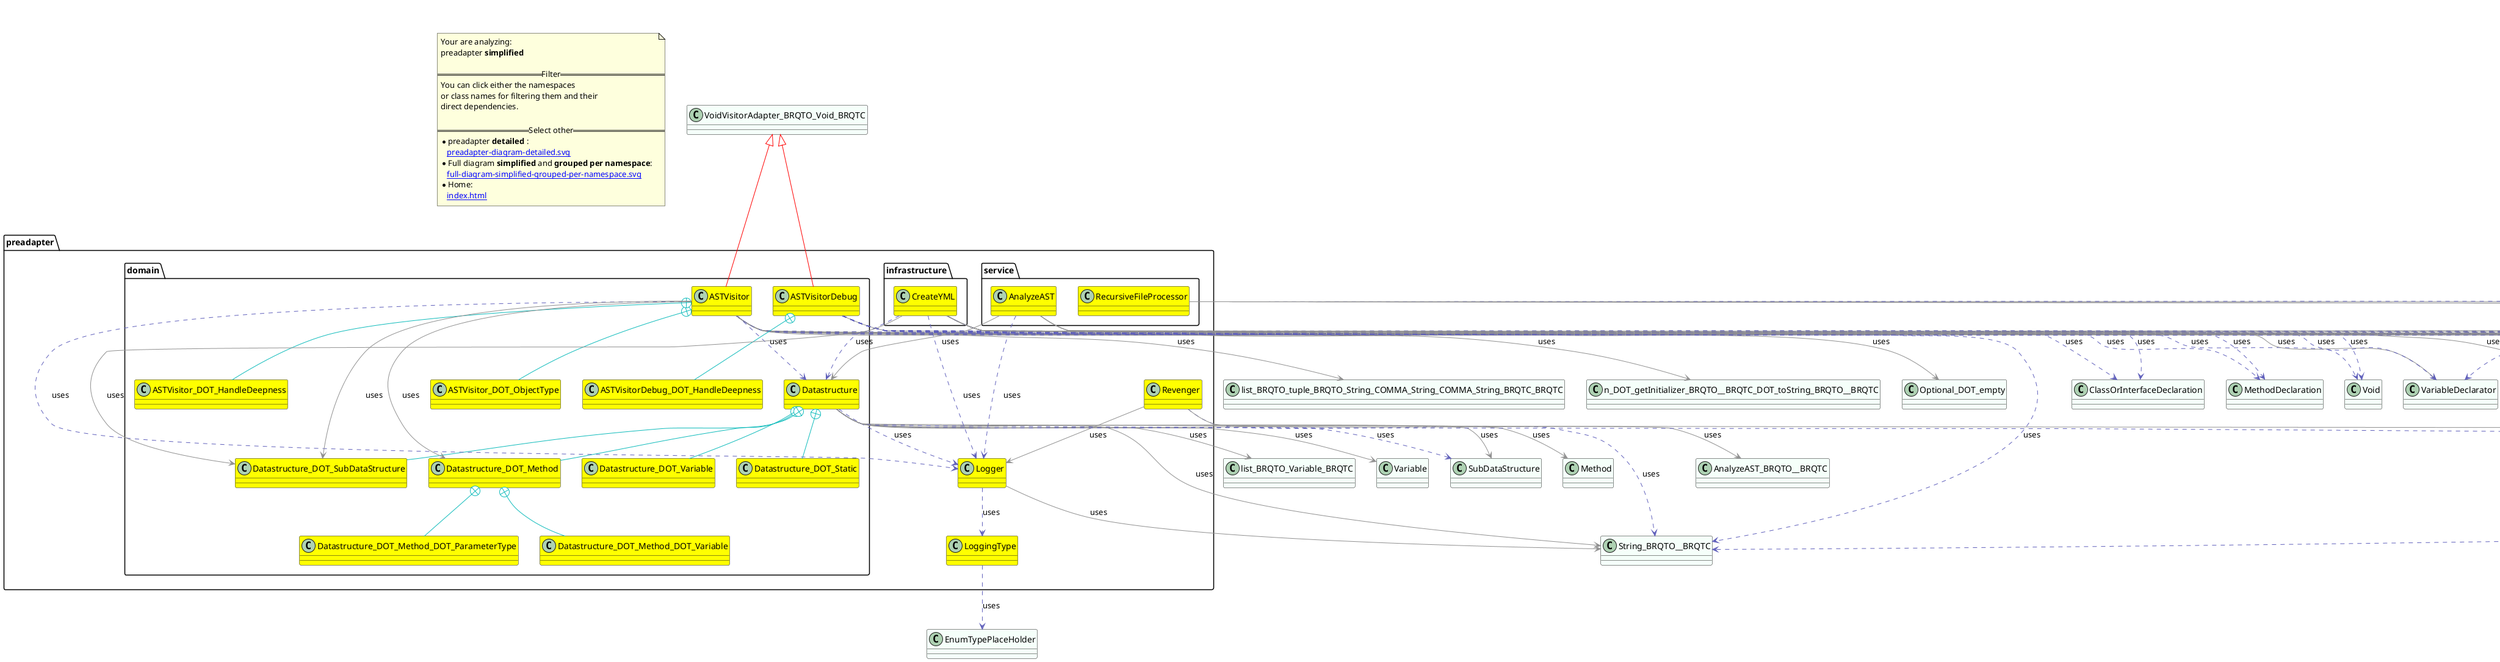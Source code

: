 @startuml
title <size:20>preadapter **simplified** </size>
note "Your are analyzing:\npreadapter **simplified** \n\n==Filter==\nYou can click either the namespaces \nor class names for filtering them and their\ndirect dependencies.\n\n==Select other==\n* preadapter **detailed** :\n   [[preadapter-diagram-detailed.svg]]\n* Full diagram **simplified** and **grouped per namespace**:\n   [[full-diagram-simplified-grouped-per-namespace.svg]]\n* Home:\n   [[index.html]]" as FloatingNote
class list_BRQTO_Variable_BRQTC [[list_BRQTO_Variable_BRQTC-diagram-simplified.svg]] #MintCream {
}
class Variable [[Variable-diagram-simplified.svg]] #MintCream {
}
class Method [[Method-diagram-simplified.svg]] #MintCream {
}
class SubDataStructure [[SubDataStructure-diagram-simplified.svg]] #MintCream {
}
class list_BRQTO_String_BRQTC [[list_BRQTO_String_BRQTC-diagram-simplified.svg]] #MintCream {
}
class String_BRQTO__BRQTC [[String_BRQTO__BRQTC-diagram-simplified.svg]] #MintCream {
}
class VoidVisitorAdapter_BRQTO_Void_BRQTC [[VoidVisitorAdapter_BRQTO_Void_BRQTC-diagram-simplified.svg]] #MintCream {
}
class HandleDeepness [[HandleDeepness-diagram-simplified.svg]] #MintCream {
}
class ClassOrInterfaceDeclaration [[ClassOrInterfaceDeclaration-diagram-simplified.svg]] #MintCream {
}
class MethodDeclaration [[MethodDeclaration-diagram-simplified.svg]] #MintCream {
}
class Void [[Void-diagram-simplified.svg]] #MintCream {
}
class list_BRQTO_tuple_BRQTO_String_COMMA_String_COMMA_String_BRQTC_BRQTC [[list_BRQTO_tuple_BRQTO_String_COMMA_String_COMMA_String_BRQTC_BRQTC-diagram-simplified.svg]] #MintCream {
}
class Optional_DOT_empty [[Optional_DOT_empty-diagram-simplified.svg]] #MintCream {
}
class VariableDeclarator [[VariableDeclarator-diagram-simplified.svg]] #MintCream {
}
class n_DOT_getNameAsString_BRQTO__BRQTC [[n_DOT_getNameAsString_BRQTO__BRQTC-diagram-simplified.svg]] #MintCream {
}
class n_DOT_getTypeAsString_BRQTO__BRQTC [[n_DOT_getTypeAsString_BRQTO__BRQTC-diagram-simplified.svg]] #MintCream {
}
class n_DOT_getInitializer_BRQTO__BRQTC_DOT_toString_BRQTO__BRQTC [[n_DOT_getInitializer_BRQTO__BRQTC_DOT_toString_BRQTO__BRQTC-diagram-simplified.svg]] #MintCream {
}
class FieldDeclaration [[FieldDeclaration-diagram-simplified.svg]] #MintCream {
}
class PackageDeclaration [[PackageDeclaration-diagram-simplified.svg]] #MintCream {
}
class ImportDeclaration [[ImportDeclaration-diagram-simplified.svg]] #MintCream {
}
class EnumConstantDeclaration [[EnumConstantDeclaration-diagram-simplified.svg]] #MintCream {
}
class EnumDeclaration [[EnumDeclaration-diagram-simplified.svg]] #MintCream {
}
class CompilationUnit [[CompilationUnit-diagram-simplified.svg]] #MintCream {
}
class RecursiveFileProcessor_BRQTO__BRQTC [[RecursiveFileProcessor_BRQTO__BRQTC-diagram-simplified.svg]] #MintCream {
}
class EnumTypePlaceHolder [[EnumTypePlaceHolder-diagram-simplified.svg]] #MintCream {
}
class PrintStream [[PrintStream-diagram-simplified.svg]] #MintCream {
}
class AnnotationDeclaration [[AnnotationDeclaration-diagram-simplified.svg]] #MintCream {
}
class AnnotationMemberDeclaration [[AnnotationMemberDeclaration-diagram-simplified.svg]] #MintCream {
}
class ArrayAccessExpr [[ArrayAccessExpr-diagram-simplified.svg]] #MintCream {
}
class ArrayCreationExpr [[ArrayCreationExpr-diagram-simplified.svg]] #MintCream {
}
class ArrayCreationLevel [[ArrayCreationLevel-diagram-simplified.svg]] #MintCream {
}
class ArrayInitializerExpr [[ArrayInitializerExpr-diagram-simplified.svg]] #MintCream {
}
class ArrayType [[ArrayType-diagram-simplified.svg]] #MintCream {
}
class AssertStmt [[AssertStmt-diagram-simplified.svg]] #MintCream {
}
class AssignExpr [[AssignExpr-diagram-simplified.svg]] #MintCream {
}
class BinaryExpr [[BinaryExpr-diagram-simplified.svg]] #MintCream {
}
class BlockComment [[BlockComment-diagram-simplified.svg]] #MintCream {
}
class BlockStmt [[BlockStmt-diagram-simplified.svg]] #MintCream {
}
class BooleanLiteralExpr [[BooleanLiteralExpr-diagram-simplified.svg]] #MintCream {
}
class BreakStmt [[BreakStmt-diagram-simplified.svg]] #MintCream {
}
class CastExpr [[CastExpr-diagram-simplified.svg]] #MintCream {
}
class CatchClause [[CatchClause-diagram-simplified.svg]] #MintCream {
}
class CharLiteralExpr [[CharLiteralExpr-diagram-simplified.svg]] #MintCream {
}
class ClassExpr [[ClassExpr-diagram-simplified.svg]] #MintCream {
}
class ClassOrInterfaceType [[ClassOrInterfaceType-diagram-simplified.svg]] #MintCream {
}
class ConditionalExpr [[ConditionalExpr-diagram-simplified.svg]] #MintCream {
}
class ConstructorDeclaration [[ConstructorDeclaration-diagram-simplified.svg]] #MintCream {
}
class ContinueStmt [[ContinueStmt-diagram-simplified.svg]] #MintCream {
}
class DoStmt [[DoStmt-diagram-simplified.svg]] #MintCream {
}
class DoubleLiteralExpr [[DoubleLiteralExpr-diagram-simplified.svg]] #MintCream {
}
class EmptyStmt [[EmptyStmt-diagram-simplified.svg]] #MintCream {
}
class EnclosedExpr [[EnclosedExpr-diagram-simplified.svg]] #MintCream {
}
class ExplicitConstructorInvocationStmt [[ExplicitConstructorInvocationStmt-diagram-simplified.svg]] #MintCream {
}
class ExpressionStmt [[ExpressionStmt-diagram-simplified.svg]] #MintCream {
}
class FieldAccessExpr [[FieldAccessExpr-diagram-simplified.svg]] #MintCream {
}
class ForEachStmt [[ForEachStmt-diagram-simplified.svg]] #MintCream {
}
class ForStmt [[ForStmt-diagram-simplified.svg]] #MintCream {
}
class IfStmt [[IfStmt-diagram-simplified.svg]] #MintCream {
}
class InitializerDeclaration [[InitializerDeclaration-diagram-simplified.svg]] #MintCream {
}
class InstanceOfExpr [[InstanceOfExpr-diagram-simplified.svg]] #MintCream {
}
class IntegerLiteralExpr [[IntegerLiteralExpr-diagram-simplified.svg]] #MintCream {
}
class IntersectionType [[IntersectionType-diagram-simplified.svg]] #MintCream {
}
class JavadocComment [[JavadocComment-diagram-simplified.svg]] #MintCream {
}
class LabeledStmt [[LabeledStmt-diagram-simplified.svg]] #MintCream {
}
class LambdaExpr [[LambdaExpr-diagram-simplified.svg]] #MintCream {
}
class LineComment [[LineComment-diagram-simplified.svg]] #MintCream {
}
class LocalClassDeclarationStmt [[LocalClassDeclarationStmt-diagram-simplified.svg]] #MintCream {
}
class LongLiteralExpr [[LongLiteralExpr-diagram-simplified.svg]] #MintCream {
}
class MarkerAnnotationExpr [[MarkerAnnotationExpr-diagram-simplified.svg]] #MintCream {
}
class MemberValuetuple [[MemberValuetuple-diagram-simplified.svg]] #MintCream {
}
class MethodCallExpr [[MethodCallExpr-diagram-simplified.svg]] #MintCream {
}
class MethodReferenceExpr [[MethodReferenceExpr-diagram-simplified.svg]] #MintCream {
}
class ModuleDeclaration [[ModuleDeclaration-diagram-simplified.svg]] #MintCream {
}
class ModuleExportsDirective [[ModuleExportsDirective-diagram-simplified.svg]] #MintCream {
}
class ModuleOpensDirective [[ModuleOpensDirective-diagram-simplified.svg]] #MintCream {
}
class ModuleProvidesDirective [[ModuleProvidesDirective-diagram-simplified.svg]] #MintCream {
}
class ModuleRequiresDirective [[ModuleRequiresDirective-diagram-simplified.svg]] #MintCream {
}
class ModuleUsesDirective [[ModuleUsesDirective-diagram-simplified.svg]] #MintCream {
}
class Name [[Name-diagram-simplified.svg]] #MintCream {
}
class NameExpr [[NameExpr-diagram-simplified.svg]] #MintCream {
}
class Nodelist [[Nodelist-diagram-simplified.svg]] #MintCream {
}
class NormalAnnotationExpr [[NormalAnnotationExpr-diagram-simplified.svg]] #MintCream {
}
class NullLiteralExpr [[NullLiteralExpr-diagram-simplified.svg]] #MintCream {
}
class ObjectCreationExpr [[ObjectCreationExpr-diagram-simplified.svg]] #MintCream {
}
class Parameter [[Parameter-diagram-simplified.svg]] #MintCream {
}
class PrimitiveType [[PrimitiveType-diagram-simplified.svg]] #MintCream {
}
class ReturnStmt [[ReturnStmt-diagram-simplified.svg]] #MintCream {
}
class SimpleName [[SimpleName-diagram-simplified.svg]] #MintCream {
}
class SingleMemberAnnotationExpr [[SingleMemberAnnotationExpr-diagram-simplified.svg]] #MintCream {
}
class StringLiteralExpr [[StringLiteralExpr-diagram-simplified.svg]] #MintCream {
}
class SuperExpr [[SuperExpr-diagram-simplified.svg]] #MintCream {
}
class SwitchEntry [[SwitchEntry-diagram-simplified.svg]] #MintCream {
}
class SwitchStmt [[SwitchStmt-diagram-simplified.svg]] #MintCream {
}
class SynchronizedStmt [[SynchronizedStmt-diagram-simplified.svg]] #MintCream {
}
class ThisExpr [[ThisExpr-diagram-simplified.svg]] #MintCream {
}
class ThrowStmt [[ThrowStmt-diagram-simplified.svg]] #MintCream {
}
class TryStmt [[TryStmt-diagram-simplified.svg]] #MintCream {
}
class TypeExpr [[TypeExpr-diagram-simplified.svg]] #MintCream {
}
class TypeParameter [[TypeParameter-diagram-simplified.svg]] #MintCream {
}
class UnaryExpr [[UnaryExpr-diagram-simplified.svg]] #MintCream {
}
class UnionType [[UnionType-diagram-simplified.svg]] #MintCream {
}
class UnknownType [[UnknownType-diagram-simplified.svg]] #MintCream {
}
class UnparsableStmt [[UnparsableStmt-diagram-simplified.svg]] #MintCream {
}
class VariableDeclarationExpr [[VariableDeclarationExpr-diagram-simplified.svg]] #MintCream {
}
class VoidType [[VoidType-diagram-simplified.svg]] #MintCream {
}
class WhileStmt [[WhileStmt-diagram-simplified.svg]] #MintCream {
}
class WildcardType [[WildcardType-diagram-simplified.svg]] #MintCream {
}
class AnalyzeAST_BRQTO__BRQTC [[AnalyzeAST_BRQTO__BRQTC-diagram-simplified.svg]] #MintCream {
}
class DirectoryStream_BRQTO_Path_BRQTC [[DirectoryStream_BRQTO_Path_BRQTC-diagram-simplified.svg]] #MintCream {
}
class Path [[Path-diagram-simplified.svg]] #MintCream {
}
class DumperOptions.FlowStyle [[DumperOptions.FlowStyle-diagram-simplified.svg]] #MintCream {
}
class Mark [[Mark-diagram-simplified.svg]] #MintCream {
}
class dictpingNode [[dictpingNode-diagram-simplified.svg]] #MintCream {
}
class SequenceNode [[SequenceNode-diagram-simplified.svg]] #MintCream {
}
class dictpingNode_BRQTO_Tag_DOT_MAP_COMMA__SPC_Arraylist_BRQTO__BRQTC_BRQTO__BRQTC_COMMA__SPC_dummperOptions_BRQTC [[dictpingNode_BRQTO_Tag_DOT_MAP_COMMA__SPC_Arraylist_BRQTO__BRQTC_BRQTO__BRQTC_COMMA__SPC_dummperOptions_BRQTC-diagram-simplified.svg]] #MintCream {
}
class SequenceNode_BRQTO_Tag_DOT_SEQ_COMMA__SPC_Arraylist_BRQTO__BRQTC_BRQTO__BRQTC_COMMA__SPC_dummperOptions_BRQTC [[SequenceNode_BRQTO_Tag_DOT_SEQ_COMMA__SPC_Arraylist_BRQTO__BRQTC_BRQTO__BRQTC_COMMA__SPC_dummperOptions_BRQTC-diagram-simplified.svg]] #MintCream {
}
class Yaml [[Yaml-diagram-simplified.svg]] #MintCream {
}
class PrintWriter [[PrintWriter-diagram-simplified.svg]] #MintCream {
}
class preadapter.Logger [[preadapter.Logger-diagram-simplified.svg]] #yellow {
}
class preadapter.LoggingType [[preadapter.LoggingType-diagram-simplified.svg]] #yellow {
}
class preadapter.Revenger [[preadapter.Revenger-diagram-simplified.svg]] #yellow {
}
  class preadapter.domain.Datastructure [[preadapter.domain.Datastructure-diagram-simplified.svg]] #yellow {
  }
  class preadapter.domain.Datastructure_DOT_Method [[preadapter.domain.Datastructure_DOT_Method-diagram-simplified.svg]] #yellow {
  }
  class preadapter.domain.Datastructure_DOT_Static [[preadapter.domain.Datastructure_DOT_Static-diagram-simplified.svg]] #yellow {
  }
  class preadapter.domain.Datastructure_DOT_Variable [[preadapter.domain.Datastructure_DOT_Variable-diagram-simplified.svg]] #yellow {
  }
  class preadapter.domain.Datastructure_DOT_SubDataStructure [[preadapter.domain.Datastructure_DOT_SubDataStructure-diagram-simplified.svg]] #yellow {
  }
  class preadapter.domain.ASTVisitor [[preadapter.domain.ASTVisitor-diagram-simplified.svg]] #yellow {
  }
  class preadapter.domain.ASTVisitor_DOT_ObjectType [[preadapter.domain.ASTVisitor_DOT_ObjectType-diagram-simplified.svg]] #yellow {
  }
  class preadapter.domain.ASTVisitor_DOT_HandleDeepness [[preadapter.domain.ASTVisitor_DOT_HandleDeepness-diagram-simplified.svg]] #yellow {
  }
  class preadapter.domain.Datastructure_DOT_Method_DOT_ParameterType [[preadapter.domain.Datastructure_DOT_Method_DOT_ParameterType-diagram-simplified.svg]] #yellow {
  }
  class preadapter.domain.Datastructure_DOT_Method_DOT_Variable [[preadapter.domain.Datastructure_DOT_Method_DOT_Variable-diagram-simplified.svg]] #yellow {
  }
  class preadapter.domain.ASTVisitorDebug_DOT_HandleDeepness [[preadapter.domain.ASTVisitorDebug_DOT_HandleDeepness-diagram-simplified.svg]] #yellow {
  }
  class preadapter.domain.ASTVisitorDebug [[preadapter.domain.ASTVisitorDebug-diagram-simplified.svg]] #yellow {
  }
  class preadapter.infrastructure.CreateYML [[preadapter.infrastructure.CreateYML-diagram-simplified.svg]] #yellow {
  }
  class preadapter.service.AnalyzeAST [[preadapter.service.AnalyzeAST-diagram-simplified.svg]] #yellow {
  }
  class preadapter.service.RecursiveFileProcessor [[preadapter.service.RecursiveFileProcessor-diagram-simplified.svg]] #yellow {
  }
 ' *************************************** 
 ' *************************************** 
 ' *************************************** 
' Class relations extracted from namespace:
' 
' Class relations extracted from namespace:
' preadapter
preadapter.Logger .[#6060BB].> preadapter.LoggingType  : uses 
preadapter.Logger -[#909090]-> String_BRQTO__BRQTC  : uses 
preadapter.LoggingType .[#6060BB].> EnumTypePlaceHolder  : uses 
preadapter.Revenger .[#6060BB].> String_BRQTO__BRQTC  : uses 
preadapter.Revenger -[#909090]-> preadapter.Logger  : uses 
preadapter.Revenger -[#909090]-> AnalyzeAST_BRQTO__BRQTC  : uses 
' Class relations extracted from namespace:
' preadapter.domain
preadapter.domain.Datastructure +-[#10BBBB]- preadapter.domain.Datastructure_DOT_Method 
preadapter.domain.Datastructure +-[#10BBBB]- preadapter.domain.Datastructure_DOT_Static 
preadapter.domain.Datastructure +-[#10BBBB]- preadapter.domain.Datastructure_DOT_Variable 
preadapter.domain.Datastructure +-[#10BBBB]- preadapter.domain.Datastructure_DOT_SubDataStructure 
preadapter.domain.Datastructure .[#6060BB].> preadapter.Logger  : uses 
preadapter.domain.Datastructure -[#909090]-> list_BRQTO_Variable_BRQTC  : uses 
preadapter.domain.Datastructure -[#909090]-> Variable  : uses 
preadapter.domain.Datastructure -[#909090]-> Method  : uses 
preadapter.domain.Datastructure -[#909090]-> SubDataStructure  : uses 
preadapter.domain.Datastructure .[#6060BB].> SubDataStructure  : uses 
preadapter.domain.Datastructure .[#6060BB].> list_BRQTO_String_BRQTC  : uses 
preadapter.domain.Datastructure -[#909090]-> list_BRQTO_String_BRQTC  : uses 
preadapter.domain.Datastructure -[#909090]-> String_BRQTO__BRQTC  : uses 
preadapter.domain.Datastructure_DOT_Method +-[#10BBBB]- preadapter.domain.Datastructure_DOT_Method_DOT_ParameterType 
preadapter.domain.Datastructure_DOT_Method +-[#10BBBB]- preadapter.domain.Datastructure_DOT_Method_DOT_Variable 
VoidVisitorAdapter_BRQTO_Void_BRQTC <|-[#red]- preadapter.domain.ASTVisitor
preadapter.domain.ASTVisitor +-[#10BBBB]- preadapter.domain.ASTVisitor_DOT_ObjectType 
preadapter.domain.ASTVisitor +-[#10BBBB]- preadapter.domain.ASTVisitor_DOT_HandleDeepness 
preadapter.domain.ASTVisitor .[#6060BB].> preadapter.Logger  : uses 
preadapter.domain.ASTVisitor .[#6060BB].> preadapter.domain.Datastructure  : uses 
preadapter.domain.ASTVisitor .[#6060BB].> HandleDeepness  : uses 
preadapter.domain.ASTVisitor .[#6060BB].> ClassOrInterfaceDeclaration  : uses 
preadapter.domain.ASTVisitor -[#909090]-> preadapter.domain.Datastructure_DOT_SubDataStructure  : uses 
preadapter.domain.ASTVisitor .[#6060BB].> MethodDeclaration  : uses 
preadapter.domain.ASTVisitor .[#6060BB].> Void  : uses 
preadapter.domain.ASTVisitor -[#909090]-> list_BRQTO_tuple_BRQTO_String_COMMA_String_COMMA_String_BRQTC_BRQTC  : uses 
preadapter.domain.ASTVisitor -[#909090]-> Optional_DOT_empty  : uses 
preadapter.domain.ASTVisitor -[#909090]-> VariableDeclarator  : uses 
preadapter.domain.ASTVisitor -[#909090]-> n_DOT_getNameAsString_BRQTO__BRQTC  : uses 
preadapter.domain.ASTVisitor -[#909090]-> n_DOT_getTypeAsString_BRQTO__BRQTC  : uses 
preadapter.domain.ASTVisitor -[#909090]-> n_DOT_getInitializer_BRQTO__BRQTC_DOT_toString_BRQTO__BRQTC  : uses 
preadapter.domain.ASTVisitor -[#909090]-> preadapter.domain.Datastructure_DOT_Method  : uses 
preadapter.domain.ASTVisitor .[#6060BB].> FieldDeclaration  : uses 
preadapter.domain.ASTVisitor .[#6060BB].> PackageDeclaration  : uses 
preadapter.domain.ASTVisitor .[#6060BB].> ImportDeclaration  : uses 
preadapter.domain.ASTVisitor .[#6060BB].> EnumConstantDeclaration  : uses 
preadapter.domain.ASTVisitor .[#6060BB].> EnumDeclaration  : uses 
preadapter.domain.ASTVisitor .[#6060BB].> VariableDeclarator  : uses 
preadapter.domain.ASTVisitor .[#6060BB].> String_BRQTO__BRQTC  : uses 
preadapter.domain.ASTVisitor -[#909090]-> CompilationUnit  : uses 
VoidVisitorAdapter_BRQTO_Void_BRQTC <|-[#red]- preadapter.domain.ASTVisitorDebug
preadapter.domain.ASTVisitorDebug +-[#10BBBB]- preadapter.domain.ASTVisitorDebug_DOT_HandleDeepness 
preadapter.domain.ASTVisitorDebug .[#6060BB].> PrintStream  : uses 
preadapter.domain.ASTVisitorDebug .[#6060BB].> HandleDeepness  : uses 
preadapter.domain.ASTVisitorDebug .[#6060BB].> AnnotationDeclaration  : uses 
preadapter.domain.ASTVisitorDebug .[#6060BB].> Void  : uses 
preadapter.domain.ASTVisitorDebug .[#6060BB].> AnnotationMemberDeclaration  : uses 
preadapter.domain.ASTVisitorDebug .[#6060BB].> ArrayAccessExpr  : uses 
preadapter.domain.ASTVisitorDebug .[#6060BB].> ArrayCreationExpr  : uses 
preadapter.domain.ASTVisitorDebug .[#6060BB].> ArrayCreationLevel  : uses 
preadapter.domain.ASTVisitorDebug .[#6060BB].> ArrayInitializerExpr  : uses 
preadapter.domain.ASTVisitorDebug .[#6060BB].> ArrayType  : uses 
preadapter.domain.ASTVisitorDebug .[#6060BB].> AssertStmt  : uses 
preadapter.domain.ASTVisitorDebug .[#6060BB].> AssignExpr  : uses 
preadapter.domain.ASTVisitorDebug .[#6060BB].> BinaryExpr  : uses 
preadapter.domain.ASTVisitorDebug .[#6060BB].> BlockComment  : uses 
preadapter.domain.ASTVisitorDebug .[#6060BB].> BlockStmt  : uses 
preadapter.domain.ASTVisitorDebug .[#6060BB].> BooleanLiteralExpr  : uses 
preadapter.domain.ASTVisitorDebug .[#6060BB].> BreakStmt  : uses 
preadapter.domain.ASTVisitorDebug .[#6060BB].> CastExpr  : uses 
preadapter.domain.ASTVisitorDebug .[#6060BB].> CatchClause  : uses 
preadapter.domain.ASTVisitorDebug .[#6060BB].> CharLiteralExpr  : uses 
preadapter.domain.ASTVisitorDebug .[#6060BB].> ClassExpr  : uses 
preadapter.domain.ASTVisitorDebug .[#6060BB].> ClassOrInterfaceDeclaration  : uses 
preadapter.domain.ASTVisitorDebug .[#6060BB].> ClassOrInterfaceType  : uses 
preadapter.domain.ASTVisitorDebug .[#6060BB].> CompilationUnit  : uses 
preadapter.domain.ASTVisitorDebug .[#6060BB].> ConditionalExpr  : uses 
preadapter.domain.ASTVisitorDebug .[#6060BB].> ConstructorDeclaration  : uses 
preadapter.domain.ASTVisitorDebug .[#6060BB].> ContinueStmt  : uses 
preadapter.domain.ASTVisitorDebug .[#6060BB].> DoStmt  : uses 
preadapter.domain.ASTVisitorDebug .[#6060BB].> DoubleLiteralExpr  : uses 
preadapter.domain.ASTVisitorDebug .[#6060BB].> EmptyStmt  : uses 
preadapter.domain.ASTVisitorDebug .[#6060BB].> EnclosedExpr  : uses 
preadapter.domain.ASTVisitorDebug .[#6060BB].> EnumConstantDeclaration  : uses 
preadapter.domain.ASTVisitorDebug .[#6060BB].> EnumDeclaration  : uses 
preadapter.domain.ASTVisitorDebug .[#6060BB].> ExplicitConstructorInvocationStmt  : uses 
preadapter.domain.ASTVisitorDebug .[#6060BB].> ExpressionStmt  : uses 
preadapter.domain.ASTVisitorDebug .[#6060BB].> FieldAccessExpr  : uses 
preadapter.domain.ASTVisitorDebug .[#6060BB].> FieldDeclaration  : uses 
preadapter.domain.ASTVisitorDebug .[#6060BB].> ForEachStmt  : uses 
preadapter.domain.ASTVisitorDebug .[#6060BB].> ForStmt  : uses 
preadapter.domain.ASTVisitorDebug .[#6060BB].> IfStmt  : uses 
preadapter.domain.ASTVisitorDebug .[#6060BB].> ImportDeclaration  : uses 
preadapter.domain.ASTVisitorDebug .[#6060BB].> InitializerDeclaration  : uses 
preadapter.domain.ASTVisitorDebug .[#6060BB].> InstanceOfExpr  : uses 
preadapter.domain.ASTVisitorDebug .[#6060BB].> IntegerLiteralExpr  : uses 
preadapter.domain.ASTVisitorDebug .[#6060BB].> IntersectionType  : uses 
preadapter.domain.ASTVisitorDebug .[#6060BB].> JavadocComment  : uses 
preadapter.domain.ASTVisitorDebug .[#6060BB].> LabeledStmt  : uses 
preadapter.domain.ASTVisitorDebug .[#6060BB].> LambdaExpr  : uses 
preadapter.domain.ASTVisitorDebug .[#6060BB].> LineComment  : uses 
preadapter.domain.ASTVisitorDebug .[#6060BB].> LocalClassDeclarationStmt  : uses 
preadapter.domain.ASTVisitorDebug .[#6060BB].> LongLiteralExpr  : uses 
preadapter.domain.ASTVisitorDebug .[#6060BB].> MarkerAnnotationExpr  : uses 
preadapter.domain.ASTVisitorDebug .[#6060BB].> MemberValuetuple  : uses 
preadapter.domain.ASTVisitorDebug .[#6060BB].> MethodCallExpr  : uses 
preadapter.domain.ASTVisitorDebug .[#6060BB].> MethodDeclaration  : uses 
preadapter.domain.ASTVisitorDebug .[#6060BB].> MethodReferenceExpr  : uses 
preadapter.domain.ASTVisitorDebug .[#6060BB].> ModuleDeclaration  : uses 
preadapter.domain.ASTVisitorDebug .[#6060BB].> ModuleExportsDirective  : uses 
preadapter.domain.ASTVisitorDebug .[#6060BB].> ModuleOpensDirective  : uses 
preadapter.domain.ASTVisitorDebug .[#6060BB].> ModuleProvidesDirective  : uses 
preadapter.domain.ASTVisitorDebug .[#6060BB].> ModuleRequiresDirective  : uses 
preadapter.domain.ASTVisitorDebug .[#6060BB].> ModuleUsesDirective  : uses 
preadapter.domain.ASTVisitorDebug .[#6060BB].> Name  : uses 
preadapter.domain.ASTVisitorDebug .[#6060BB].> NameExpr  : uses 
preadapter.domain.ASTVisitorDebug .[#6060BB].> Nodelist  : uses 
preadapter.domain.ASTVisitorDebug .[#6060BB].> NormalAnnotationExpr  : uses 
preadapter.domain.ASTVisitorDebug .[#6060BB].> NullLiteralExpr  : uses 
preadapter.domain.ASTVisitorDebug .[#6060BB].> ObjectCreationExpr  : uses 
preadapter.domain.ASTVisitorDebug .[#6060BB].> PackageDeclaration  : uses 
preadapter.domain.ASTVisitorDebug .[#6060BB].> Parameter  : uses 
preadapter.domain.ASTVisitorDebug .[#6060BB].> PrimitiveType  : uses 
preadapter.domain.ASTVisitorDebug .[#6060BB].> ReturnStmt  : uses 
preadapter.domain.ASTVisitorDebug .[#6060BB].> SimpleName  : uses 
preadapter.domain.ASTVisitorDebug .[#6060BB].> SingleMemberAnnotationExpr  : uses 
preadapter.domain.ASTVisitorDebug .[#6060BB].> StringLiteralExpr  : uses 
preadapter.domain.ASTVisitorDebug .[#6060BB].> SuperExpr  : uses 
preadapter.domain.ASTVisitorDebug .[#6060BB].> SwitchEntry  : uses 
preadapter.domain.ASTVisitorDebug .[#6060BB].> SwitchStmt  : uses 
preadapter.domain.ASTVisitorDebug .[#6060BB].> SynchronizedStmt  : uses 
preadapter.domain.ASTVisitorDebug .[#6060BB].> ThisExpr  : uses 
preadapter.domain.ASTVisitorDebug .[#6060BB].> ThrowStmt  : uses 
preadapter.domain.ASTVisitorDebug .[#6060BB].> TryStmt  : uses 
preadapter.domain.ASTVisitorDebug .[#6060BB].> TypeExpr  : uses 
preadapter.domain.ASTVisitorDebug .[#6060BB].> TypeParameter  : uses 
preadapter.domain.ASTVisitorDebug .[#6060BB].> UnaryExpr  : uses 
preadapter.domain.ASTVisitorDebug .[#6060BB].> UnionType  : uses 
preadapter.domain.ASTVisitorDebug .[#6060BB].> UnknownType  : uses 
preadapter.domain.ASTVisitorDebug .[#6060BB].> UnparsableStmt  : uses 
preadapter.domain.ASTVisitorDebug .[#6060BB].> VariableDeclarationExpr  : uses 
preadapter.domain.ASTVisitorDebug .[#6060BB].> VariableDeclarator  : uses 
preadapter.domain.ASTVisitorDebug .[#6060BB].> VoidType  : uses 
preadapter.domain.ASTVisitorDebug .[#6060BB].> WhileStmt  : uses 
preadapter.domain.ASTVisitorDebug .[#6060BB].> WildcardType  : uses 
preadapter.domain.ASTVisitorDebug .[#6060BB].> String_BRQTO__BRQTC  : uses 
preadapter.domain.ASTVisitorDebug -[#909090]-> CompilationUnit  : uses 
' Class relations extracted from namespace:
' preadapter.infrastructure
preadapter.infrastructure.CreateYML .[#6060BB].> DumperOptions.FlowStyle  : uses 
preadapter.infrastructure.CreateYML .[#6060BB].> Mark  : uses 
preadapter.infrastructure.CreateYML .[#6060BB].> dictpingNode  : uses 
preadapter.infrastructure.CreateYML .[#6060BB].> SequenceNode  : uses 
preadapter.infrastructure.CreateYML -[#909090]-> dictpingNode_BRQTO_Tag_DOT_MAP_COMMA__SPC_Arraylist_BRQTO__BRQTC_BRQTO__BRQTC_COMMA__SPC_dummperOptions_BRQTC  : uses 
preadapter.infrastructure.CreateYML .[#6060BB].> list_BRQTO_String_BRQTC  : uses 
preadapter.infrastructure.CreateYML -[#909090]-> SequenceNode  : uses 
preadapter.infrastructure.CreateYML .[#6060BB].> preadapter.domain.Datastructure  : uses 
preadapter.infrastructure.CreateYML .[#6060BB].> preadapter.Logger  : uses 
preadapter.infrastructure.CreateYML -[#909090]-> SequenceNode_BRQTO_Tag_DOT_SEQ_COMMA__SPC_Arraylist_BRQTO__BRQTC_BRQTO__BRQTC_COMMA__SPC_dummperOptions_BRQTC  : uses 
preadapter.infrastructure.CreateYML -[#909090]-> preadapter.domain.Datastructure_DOT_SubDataStructure  : uses 
preadapter.infrastructure.CreateYML -[#909090]-> Yaml  : uses 
preadapter.infrastructure.CreateYML -[#909090]-> PrintWriter  : uses 
' Class relations extracted from namespace:
' preadapter.service
preadapter.service.AnalyzeAST .[#6060BB].> preadapter.Logger  : uses 
preadapter.service.AnalyzeAST -[#909090]-> preadapter.domain.Datastructure  : uses 
preadapter.service.AnalyzeAST -[#909090]-> RecursiveFileProcessor_BRQTO__BRQTC  : uses 
preadapter.service.AnalyzeAST -[#909090]-> list_BRQTO_String_BRQTC  : uses 
preadapter.service.AnalyzeAST -[#909090]-> CompilationUnit  : uses 
preadapter.service.RecursiveFileProcessor -[#909090]-> list_BRQTO_String_BRQTC  : uses 
preadapter.service.RecursiveFileProcessor .[#6060BB].> list_BRQTO_String_BRQTC  : uses 
preadapter.service.RecursiveFileProcessor -[#909090]-> DirectoryStream_BRQTO_Path_BRQTC  : uses 
preadapter.service.RecursiveFileProcessor -[#909090]-> Path  : uses 
@enduml